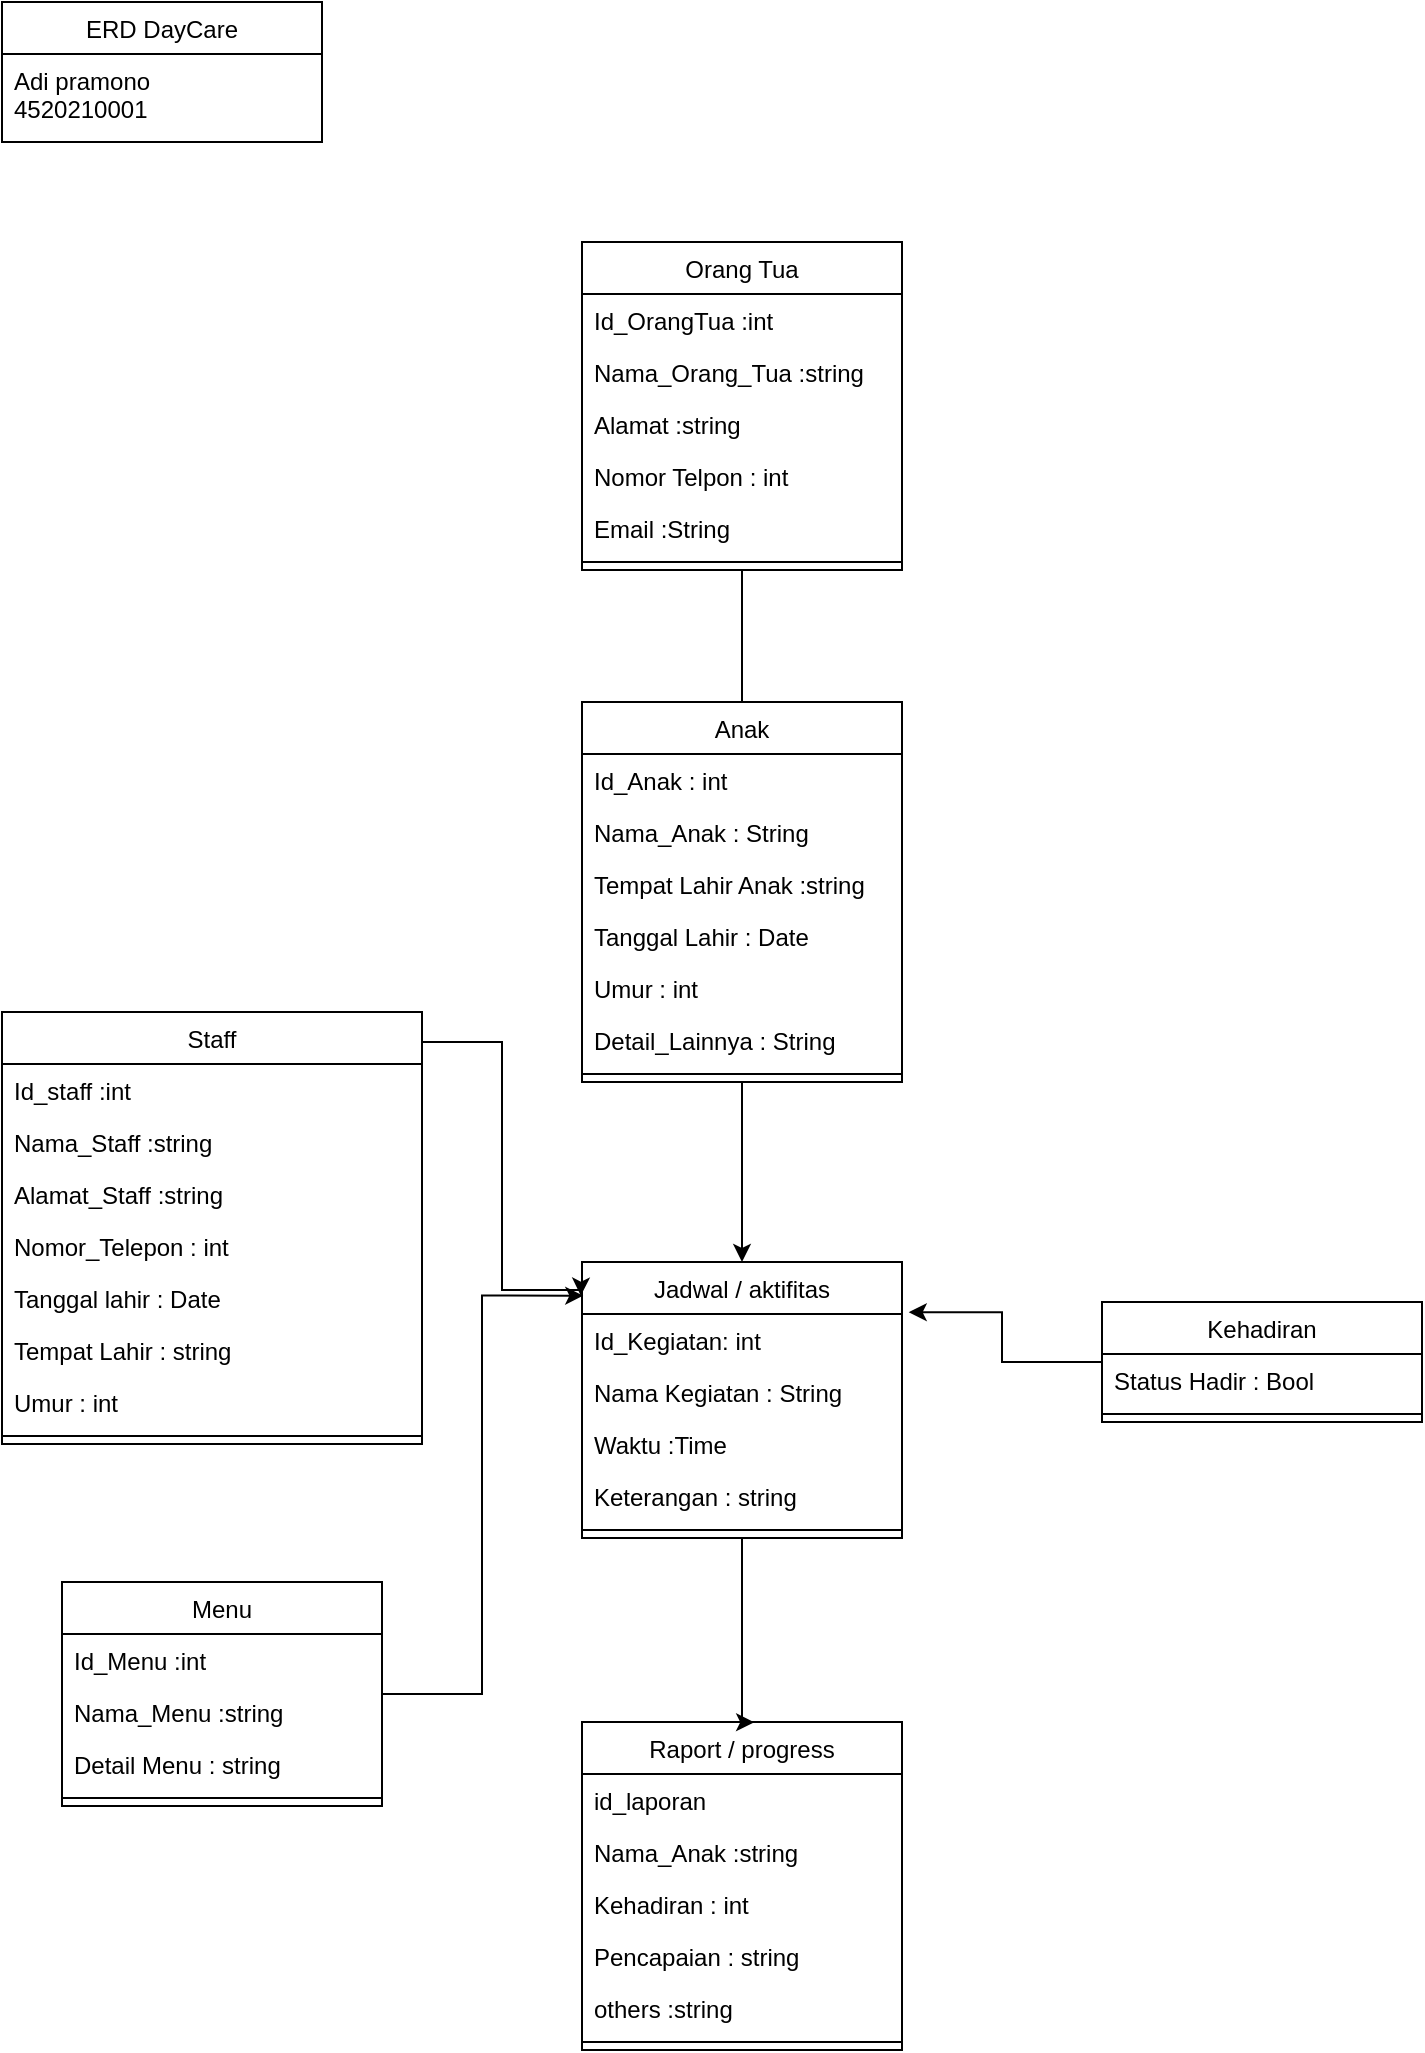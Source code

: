 <mxfile version="24.4.0" type="device">
  <diagram id="R2lEEEUBdFMjLlhIrx00" name="Page-1">
    <mxGraphModel dx="956" dy="557" grid="1" gridSize="10" guides="1" tooltips="1" connect="1" arrows="1" fold="1" page="1" pageScale="1" pageWidth="850" pageHeight="1100" math="0" shadow="0" extFonts="Permanent Marker^https://fonts.googleapis.com/css?family=Permanent+Marker">
      <root>
        <mxCell id="0" />
        <mxCell id="1" parent="0" />
        <mxCell id="NqsxxJd9G5-ZB82anUS9-9" value="Staff" style="swimlane;fontStyle=0;align=center;verticalAlign=top;childLayout=stackLayout;horizontal=1;startSize=26;horizontalStack=0;resizeParent=1;resizeLast=0;collapsible=1;marginBottom=0;rounded=0;shadow=0;strokeWidth=1;" parent="1" vertex="1">
          <mxGeometry y="505" width="210" height="216" as="geometry">
            <mxRectangle x="130" y="380" width="160" height="26" as="alternateBounds" />
          </mxGeometry>
        </mxCell>
        <mxCell id="NqsxxJd9G5-ZB82anUS9-10" value="Id_staff :int" style="text;align=left;verticalAlign=top;spacingLeft=4;spacingRight=4;overflow=hidden;rotatable=0;points=[[0,0.5],[1,0.5]];portConstraint=eastwest;" parent="NqsxxJd9G5-ZB82anUS9-9" vertex="1">
          <mxGeometry y="26" width="210" height="26" as="geometry" />
        </mxCell>
        <mxCell id="NqsxxJd9G5-ZB82anUS9-11" value="Nama_Staff :string" style="text;align=left;verticalAlign=top;spacingLeft=4;spacingRight=4;overflow=hidden;rotatable=0;points=[[0,0.5],[1,0.5]];portConstraint=eastwest;rounded=0;shadow=0;html=0;" parent="NqsxxJd9G5-ZB82anUS9-9" vertex="1">
          <mxGeometry y="52" width="210" height="26" as="geometry" />
        </mxCell>
        <mxCell id="NqsxxJd9G5-ZB82anUS9-12" value="Alamat_Staff :string" style="text;align=left;verticalAlign=top;spacingLeft=4;spacingRight=4;overflow=hidden;rotatable=0;points=[[0,0.5],[1,0.5]];portConstraint=eastwest;rounded=0;shadow=0;html=0;" parent="NqsxxJd9G5-ZB82anUS9-9" vertex="1">
          <mxGeometry y="78" width="210" height="26" as="geometry" />
        </mxCell>
        <mxCell id="NqsxxJd9G5-ZB82anUS9-13" value="Nomor_Telepon : int" style="text;align=left;verticalAlign=top;spacingLeft=4;spacingRight=4;overflow=hidden;rotatable=0;points=[[0,0.5],[1,0.5]];portConstraint=eastwest;rounded=0;shadow=0;html=0;" parent="NqsxxJd9G5-ZB82anUS9-9" vertex="1">
          <mxGeometry y="104" width="210" height="26" as="geometry" />
        </mxCell>
        <mxCell id="elW---4ia1FO4kdx2AwF-7" value="Tanggal lahir : Date" style="text;align=left;verticalAlign=top;spacingLeft=4;spacingRight=4;overflow=hidden;rotatable=0;points=[[0,0.5],[1,0.5]];portConstraint=eastwest;rounded=0;shadow=0;html=0;" vertex="1" parent="NqsxxJd9G5-ZB82anUS9-9">
          <mxGeometry y="130" width="210" height="26" as="geometry" />
        </mxCell>
        <mxCell id="elW---4ia1FO4kdx2AwF-6" value="Tempat Lahir : string" style="text;align=left;verticalAlign=top;spacingLeft=4;spacingRight=4;overflow=hidden;rotatable=0;points=[[0,0.5],[1,0.5]];portConstraint=eastwest;rounded=0;shadow=0;html=0;" vertex="1" parent="NqsxxJd9G5-ZB82anUS9-9">
          <mxGeometry y="156" width="210" height="26" as="geometry" />
        </mxCell>
        <mxCell id="elW---4ia1FO4kdx2AwF-8" value="Umur : int" style="text;align=left;verticalAlign=top;spacingLeft=4;spacingRight=4;overflow=hidden;rotatable=0;points=[[0,0.5],[1,0.5]];portConstraint=eastwest;rounded=0;shadow=0;html=0;" vertex="1" parent="NqsxxJd9G5-ZB82anUS9-9">
          <mxGeometry y="182" width="210" height="26" as="geometry" />
        </mxCell>
        <mxCell id="NqsxxJd9G5-ZB82anUS9-14" value="" style="line;html=1;strokeWidth=1;align=left;verticalAlign=middle;spacingTop=-1;spacingLeft=3;spacingRight=3;rotatable=0;labelPosition=right;points=[];portConstraint=eastwest;" parent="NqsxxJd9G5-ZB82anUS9-9" vertex="1">
          <mxGeometry y="208" width="210" height="8" as="geometry" />
        </mxCell>
        <mxCell id="NqsxxJd9G5-ZB82anUS9-20" value="Jadwal / aktifitas" style="swimlane;fontStyle=0;align=center;verticalAlign=top;childLayout=stackLayout;horizontal=1;startSize=26;horizontalStack=0;resizeParent=1;resizeLast=0;collapsible=1;marginBottom=0;rounded=0;shadow=0;strokeWidth=1;" parent="1" vertex="1">
          <mxGeometry x="290" y="630" width="160" height="138" as="geometry">
            <mxRectangle x="340" y="380" width="170" height="26" as="alternateBounds" />
          </mxGeometry>
        </mxCell>
        <mxCell id="NqsxxJd9G5-ZB82anUS9-21" value="Id_Kegiatan: int" style="text;align=left;verticalAlign=top;spacingLeft=4;spacingRight=4;overflow=hidden;rotatable=0;points=[[0,0.5],[1,0.5]];portConstraint=eastwest;" parent="NqsxxJd9G5-ZB82anUS9-20" vertex="1">
          <mxGeometry y="26" width="160" height="26" as="geometry" />
        </mxCell>
        <mxCell id="NqsxxJd9G5-ZB82anUS9-22" value="Nama Kegiatan : String" style="text;align=left;verticalAlign=top;spacingLeft=4;spacingRight=4;overflow=hidden;rotatable=0;points=[[0,0.5],[1,0.5]];portConstraint=eastwest;" parent="NqsxxJd9G5-ZB82anUS9-20" vertex="1">
          <mxGeometry y="52" width="160" height="26" as="geometry" />
        </mxCell>
        <mxCell id="NqsxxJd9G5-ZB82anUS9-23" value="Waktu :Time" style="text;align=left;verticalAlign=top;spacingLeft=4;spacingRight=4;overflow=hidden;rotatable=0;points=[[0,0.5],[1,0.5]];portConstraint=eastwest;" parent="NqsxxJd9G5-ZB82anUS9-20" vertex="1">
          <mxGeometry y="78" width="160" height="26" as="geometry" />
        </mxCell>
        <mxCell id="elW---4ia1FO4kdx2AwF-17" value="Keterangan : string" style="text;align=left;verticalAlign=top;spacingLeft=4;spacingRight=4;overflow=hidden;rotatable=0;points=[[0,0.5],[1,0.5]];portConstraint=eastwest;" vertex="1" parent="NqsxxJd9G5-ZB82anUS9-20">
          <mxGeometry y="104" width="160" height="26" as="geometry" />
        </mxCell>
        <mxCell id="NqsxxJd9G5-ZB82anUS9-24" value="" style="line;html=1;strokeWidth=1;align=left;verticalAlign=middle;spacingTop=-1;spacingLeft=3;spacingRight=3;rotatable=0;labelPosition=right;points=[];portConstraint=eastwest;" parent="NqsxxJd9G5-ZB82anUS9-20" vertex="1">
          <mxGeometry y="130" width="160" height="8" as="geometry" />
        </mxCell>
        <mxCell id="NqsxxJd9G5-ZB82anUS9-25" value="" style="edgeStyle=orthogonalEdgeStyle;rounded=0;orthogonalLoop=1;jettySize=auto;html=1;" parent="1" source="NqsxxJd9G5-ZB82anUS9-26" target="NqsxxJd9G5-ZB82anUS9-55" edge="1">
          <mxGeometry relative="1" as="geometry">
            <Array as="points">
              <mxPoint x="370" y="340" />
              <mxPoint x="370" y="340" />
            </Array>
          </mxGeometry>
        </mxCell>
        <mxCell id="NqsxxJd9G5-ZB82anUS9-26" value="Orang Tua" style="swimlane;fontStyle=0;align=center;verticalAlign=top;childLayout=stackLayout;horizontal=1;startSize=26;horizontalStack=0;resizeParent=1;resizeLast=0;collapsible=1;marginBottom=0;rounded=0;shadow=0;strokeWidth=1;" parent="1" vertex="1">
          <mxGeometry x="290" y="120" width="160" height="164" as="geometry">
            <mxRectangle x="550" y="140" width="160" height="26" as="alternateBounds" />
          </mxGeometry>
        </mxCell>
        <mxCell id="NqsxxJd9G5-ZB82anUS9-27" value="Id_OrangTua :int" style="text;align=left;verticalAlign=top;spacingLeft=4;spacingRight=4;overflow=hidden;rotatable=0;points=[[0,0.5],[1,0.5]];portConstraint=eastwest;" parent="NqsxxJd9G5-ZB82anUS9-26" vertex="1">
          <mxGeometry y="26" width="160" height="26" as="geometry" />
        </mxCell>
        <mxCell id="NqsxxJd9G5-ZB82anUS9-28" value="Nama_Orang_Tua :string" style="text;align=left;verticalAlign=top;spacingLeft=4;spacingRight=4;overflow=hidden;rotatable=0;points=[[0,0.5],[1,0.5]];portConstraint=eastwest;rounded=0;shadow=0;html=0;" parent="NqsxxJd9G5-ZB82anUS9-26" vertex="1">
          <mxGeometry y="52" width="160" height="26" as="geometry" />
        </mxCell>
        <mxCell id="NqsxxJd9G5-ZB82anUS9-29" value="Alamat :string" style="text;align=left;verticalAlign=top;spacingLeft=4;spacingRight=4;overflow=hidden;rotatable=0;points=[[0,0.5],[1,0.5]];portConstraint=eastwest;rounded=0;shadow=0;html=0;" parent="NqsxxJd9G5-ZB82anUS9-26" vertex="1">
          <mxGeometry y="78" width="160" height="26" as="geometry" />
        </mxCell>
        <mxCell id="NqsxxJd9G5-ZB82anUS9-30" value="Nomor Telpon : int" style="text;align=left;verticalAlign=top;spacingLeft=4;spacingRight=4;overflow=hidden;rotatable=0;points=[[0,0.5],[1,0.5]];portConstraint=eastwest;rounded=0;shadow=0;html=0;" parent="NqsxxJd9G5-ZB82anUS9-26" vertex="1">
          <mxGeometry y="104" width="160" height="26" as="geometry" />
        </mxCell>
        <mxCell id="NqsxxJd9G5-ZB82anUS9-31" value="Email :String" style="text;align=left;verticalAlign=top;spacingLeft=4;spacingRight=4;overflow=hidden;rotatable=0;points=[[0,0.5],[1,0.5]];portConstraint=eastwest;rounded=0;shadow=0;html=0;" parent="NqsxxJd9G5-ZB82anUS9-26" vertex="1">
          <mxGeometry y="130" width="160" height="26" as="geometry" />
        </mxCell>
        <mxCell id="NqsxxJd9G5-ZB82anUS9-32" value="" style="line;html=1;strokeWidth=1;align=left;verticalAlign=middle;spacingTop=-1;spacingLeft=3;spacingRight=3;rotatable=0;labelPosition=right;points=[];portConstraint=eastwest;" parent="NqsxxJd9G5-ZB82anUS9-26" vertex="1">
          <mxGeometry y="156" width="160" height="8" as="geometry" />
        </mxCell>
        <mxCell id="NqsxxJd9G5-ZB82anUS9-41" value="Raport / progress" style="swimlane;fontStyle=0;align=center;verticalAlign=top;childLayout=stackLayout;horizontal=1;startSize=0;horizontalStack=0;resizeParent=1;resizeLast=0;collapsible=1;marginBottom=0;rounded=0;shadow=0;strokeWidth=1;" parent="1" vertex="1">
          <mxGeometry x="290" y="860" width="160" height="164" as="geometry">
            <mxRectangle x="550" y="140" width="160" height="26" as="alternateBounds" />
          </mxGeometry>
        </mxCell>
        <mxCell id="elW---4ia1FO4kdx2AwF-3" style="text;align=left;verticalAlign=top;spacingLeft=4;spacingRight=4;overflow=hidden;rotatable=0;points=[[0,0.5],[1,0.5]];portConstraint=eastwest;rounded=0;shadow=0;html=0;strokeColor=default;" vertex="1" parent="NqsxxJd9G5-ZB82anUS9-41">
          <mxGeometry width="160" height="26" as="geometry" />
        </mxCell>
        <mxCell id="NqsxxJd9G5-ZB82anUS9-42" value="id_laporan" style="text;align=left;verticalAlign=top;spacingLeft=4;spacingRight=4;overflow=hidden;rotatable=0;points=[[0,0.5],[1,0.5]];portConstraint=eastwest;" parent="NqsxxJd9G5-ZB82anUS9-41" vertex="1">
          <mxGeometry y="26" width="160" height="26" as="geometry" />
        </mxCell>
        <mxCell id="NqsxxJd9G5-ZB82anUS9-43" value="Nama_Anak :string" style="text;align=left;verticalAlign=top;spacingLeft=4;spacingRight=4;overflow=hidden;rotatable=0;points=[[0,0.5],[1,0.5]];portConstraint=eastwest;rounded=0;shadow=0;html=0;" parent="NqsxxJd9G5-ZB82anUS9-41" vertex="1">
          <mxGeometry y="52" width="160" height="26" as="geometry" />
        </mxCell>
        <mxCell id="NqsxxJd9G5-ZB82anUS9-44" value="Kehadiran : int&#xa;" style="text;align=left;verticalAlign=top;spacingLeft=4;spacingRight=4;overflow=hidden;rotatable=0;points=[[0,0.5],[1,0.5]];portConstraint=eastwest;rounded=0;shadow=0;html=0;" parent="NqsxxJd9G5-ZB82anUS9-41" vertex="1">
          <mxGeometry y="78" width="160" height="26" as="geometry" />
        </mxCell>
        <mxCell id="NqsxxJd9G5-ZB82anUS9-45" value="Pencapaian : string" style="text;align=left;verticalAlign=top;spacingLeft=4;spacingRight=4;overflow=hidden;rotatable=0;points=[[0,0.5],[1,0.5]];portConstraint=eastwest;rounded=0;shadow=0;html=0;" parent="NqsxxJd9G5-ZB82anUS9-41" vertex="1">
          <mxGeometry y="104" width="160" height="26" as="geometry" />
        </mxCell>
        <mxCell id="NqsxxJd9G5-ZB82anUS9-46" value="others :string&#xa;" style="text;align=left;verticalAlign=top;spacingLeft=4;spacingRight=4;overflow=hidden;rotatable=0;points=[[0,0.5],[1,0.5]];portConstraint=eastwest;rounded=0;shadow=0;html=0;" parent="NqsxxJd9G5-ZB82anUS9-41" vertex="1">
          <mxGeometry y="130" width="160" height="26" as="geometry" />
        </mxCell>
        <mxCell id="NqsxxJd9G5-ZB82anUS9-47" value="" style="line;html=1;strokeWidth=1;align=left;verticalAlign=middle;spacingTop=-1;spacingLeft=3;spacingRight=3;rotatable=0;labelPosition=right;points=[];portConstraint=eastwest;" parent="NqsxxJd9G5-ZB82anUS9-41" vertex="1">
          <mxGeometry y="156" width="160" height="8" as="geometry" />
        </mxCell>
        <mxCell id="NqsxxJd9G5-ZB82anUS9-48" value="" style="edgeStyle=orthogonalEdgeStyle;rounded=0;orthogonalLoop=1;jettySize=auto;html=1;entryX=0.004;entryY=0.122;entryDx=0;entryDy=0;entryPerimeter=0;" parent="1" source="NqsxxJd9G5-ZB82anUS9-49" target="NqsxxJd9G5-ZB82anUS9-20" edge="1">
          <mxGeometry relative="1" as="geometry" />
        </mxCell>
        <mxCell id="NqsxxJd9G5-ZB82anUS9-49" value="Menu" style="swimlane;fontStyle=0;align=center;verticalAlign=top;childLayout=stackLayout;horizontal=1;startSize=26;horizontalStack=0;resizeParent=1;resizeLast=0;collapsible=1;marginBottom=0;rounded=0;shadow=0;strokeWidth=1;" parent="1" vertex="1">
          <mxGeometry x="30" y="790" width="160" height="112" as="geometry">
            <mxRectangle x="550" y="140" width="160" height="26" as="alternateBounds" />
          </mxGeometry>
        </mxCell>
        <mxCell id="NqsxxJd9G5-ZB82anUS9-50" value="Id_Menu :int" style="text;align=left;verticalAlign=top;spacingLeft=4;spacingRight=4;overflow=hidden;rotatable=0;points=[[0,0.5],[1,0.5]];portConstraint=eastwest;" parent="NqsxxJd9G5-ZB82anUS9-49" vertex="1">
          <mxGeometry y="26" width="160" height="26" as="geometry" />
        </mxCell>
        <mxCell id="NqsxxJd9G5-ZB82anUS9-51" value="Nama_Menu :string" style="text;align=left;verticalAlign=top;spacingLeft=4;spacingRight=4;overflow=hidden;rotatable=0;points=[[0,0.5],[1,0.5]];portConstraint=eastwest;rounded=0;shadow=0;html=0;" parent="NqsxxJd9G5-ZB82anUS9-49" vertex="1">
          <mxGeometry y="52" width="160" height="26" as="geometry" />
        </mxCell>
        <mxCell id="NqsxxJd9G5-ZB82anUS9-52" value="Detail Menu : string" style="text;align=left;verticalAlign=top;spacingLeft=4;spacingRight=4;overflow=hidden;rotatable=0;points=[[0,0.5],[1,0.5]];portConstraint=eastwest;rounded=0;shadow=0;html=0;" parent="NqsxxJd9G5-ZB82anUS9-49" vertex="1">
          <mxGeometry y="78" width="160" height="26" as="geometry" />
        </mxCell>
        <mxCell id="NqsxxJd9G5-ZB82anUS9-53" value="" style="line;html=1;strokeWidth=1;align=left;verticalAlign=middle;spacingTop=-1;spacingLeft=3;spacingRight=3;rotatable=0;labelPosition=right;points=[];portConstraint=eastwest;" parent="NqsxxJd9G5-ZB82anUS9-49" vertex="1">
          <mxGeometry y="104" width="160" height="8" as="geometry" />
        </mxCell>
        <mxCell id="elW---4ia1FO4kdx2AwF-1" style="edgeStyle=orthogonalEdgeStyle;rounded=0;orthogonalLoop=1;jettySize=auto;html=1;exitX=0.5;exitY=1;exitDx=0;exitDy=0;entryX=0.5;entryY=0;entryDx=0;entryDy=0;" edge="1" parent="1" source="NqsxxJd9G5-ZB82anUS9-54" target="NqsxxJd9G5-ZB82anUS9-20">
          <mxGeometry relative="1" as="geometry" />
        </mxCell>
        <mxCell id="NqsxxJd9G5-ZB82anUS9-54" value="Anak" style="swimlane;fontStyle=0;align=center;verticalAlign=top;childLayout=stackLayout;horizontal=1;startSize=26;horizontalStack=0;resizeParent=1;resizeLast=0;collapsible=1;marginBottom=0;rounded=0;shadow=0;strokeWidth=1;" parent="1" vertex="1">
          <mxGeometry x="290" y="350" width="160" height="190" as="geometry">
            <mxRectangle x="550" y="140" width="160" height="26" as="alternateBounds" />
          </mxGeometry>
        </mxCell>
        <mxCell id="NqsxxJd9G5-ZB82anUS9-55" value="Id_Anak : int" style="text;align=left;verticalAlign=top;spacingLeft=4;spacingRight=4;overflow=hidden;rotatable=0;points=[[0,0.5],[1,0.5]];portConstraint=eastwest;" parent="NqsxxJd9G5-ZB82anUS9-54" vertex="1">
          <mxGeometry y="26" width="160" height="26" as="geometry" />
        </mxCell>
        <mxCell id="NqsxxJd9G5-ZB82anUS9-56" value="Nama_Anak : String" style="text;align=left;verticalAlign=top;spacingLeft=4;spacingRight=4;overflow=hidden;rotatable=0;points=[[0,0.5],[1,0.5]];portConstraint=eastwest;rounded=0;shadow=0;html=0;" parent="NqsxxJd9G5-ZB82anUS9-54" vertex="1">
          <mxGeometry y="52" width="160" height="26" as="geometry" />
        </mxCell>
        <mxCell id="NqsxxJd9G5-ZB82anUS9-57" value="Tempat Lahir Anak :string" style="text;align=left;verticalAlign=top;spacingLeft=4;spacingRight=4;overflow=hidden;rotatable=0;points=[[0,0.5],[1,0.5]];portConstraint=eastwest;rounded=0;shadow=0;html=0;" parent="NqsxxJd9G5-ZB82anUS9-54" vertex="1">
          <mxGeometry y="78" width="160" height="26" as="geometry" />
        </mxCell>
        <mxCell id="NqsxxJd9G5-ZB82anUS9-58" value="Tanggal Lahir : Date" style="text;align=left;verticalAlign=top;spacingLeft=4;spacingRight=4;overflow=hidden;rotatable=0;points=[[0,0.5],[1,0.5]];portConstraint=eastwest;rounded=0;shadow=0;html=0;" parent="NqsxxJd9G5-ZB82anUS9-54" vertex="1">
          <mxGeometry y="104" width="160" height="26" as="geometry" />
        </mxCell>
        <mxCell id="NqsxxJd9G5-ZB82anUS9-59" value="Umur : int" style="text;align=left;verticalAlign=top;spacingLeft=4;spacingRight=4;overflow=hidden;rotatable=0;points=[[0,0.5],[1,0.5]];portConstraint=eastwest;rounded=0;shadow=0;html=0;" parent="NqsxxJd9G5-ZB82anUS9-54" vertex="1">
          <mxGeometry y="130" width="160" height="26" as="geometry" />
        </mxCell>
        <mxCell id="NqsxxJd9G5-ZB82anUS9-60" value="Detail_Lainnya : String" style="text;align=left;verticalAlign=top;spacingLeft=4;spacingRight=4;overflow=hidden;rotatable=0;points=[[0,0.5],[1,0.5]];portConstraint=eastwest;rounded=0;shadow=0;html=0;" parent="NqsxxJd9G5-ZB82anUS9-54" vertex="1">
          <mxGeometry y="156" width="160" height="26" as="geometry" />
        </mxCell>
        <mxCell id="NqsxxJd9G5-ZB82anUS9-61" value="" style="line;html=1;strokeWidth=1;align=left;verticalAlign=middle;spacingTop=-1;spacingLeft=3;spacingRight=3;rotatable=0;labelPosition=right;points=[];portConstraint=eastwest;" parent="NqsxxJd9G5-ZB82anUS9-54" vertex="1">
          <mxGeometry y="182" width="160" height="8" as="geometry" />
        </mxCell>
        <mxCell id="elW---4ia1FO4kdx2AwF-4" style="edgeStyle=orthogonalEdgeStyle;rounded=0;orthogonalLoop=1;jettySize=auto;html=1;exitX=0.5;exitY=1;exitDx=0;exitDy=0;entryX=0.538;entryY=0.005;entryDx=0;entryDy=0;entryPerimeter=0;" edge="1" parent="1" source="NqsxxJd9G5-ZB82anUS9-20" target="elW---4ia1FO4kdx2AwF-3">
          <mxGeometry relative="1" as="geometry">
            <Array as="points">
              <mxPoint x="370" y="860" />
            </Array>
          </mxGeometry>
        </mxCell>
        <mxCell id="elW---4ia1FO4kdx2AwF-5" style="edgeStyle=orthogonalEdgeStyle;rounded=0;orthogonalLoop=1;jettySize=auto;html=1;exitX=1;exitY=0;exitDx=0;exitDy=0;entryX=-0.004;entryY=0.122;entryDx=0;entryDy=0;entryPerimeter=0;" edge="1" parent="1" source="NqsxxJd9G5-ZB82anUS9-9" target="NqsxxJd9G5-ZB82anUS9-20">
          <mxGeometry relative="1" as="geometry">
            <Array as="points">
              <mxPoint x="210" y="520" />
              <mxPoint x="250" y="520" />
              <mxPoint x="250" y="644" />
            </Array>
          </mxGeometry>
        </mxCell>
        <mxCell id="elW---4ia1FO4kdx2AwF-11" value="Kehadiran" style="swimlane;fontStyle=0;align=center;verticalAlign=top;childLayout=stackLayout;horizontal=1;startSize=26;horizontalStack=0;resizeParent=1;resizeLast=0;collapsible=1;marginBottom=0;rounded=0;shadow=0;strokeWidth=1;" vertex="1" parent="1">
          <mxGeometry x="550" y="650" width="160" height="60" as="geometry">
            <mxRectangle x="550" y="140" width="160" height="26" as="alternateBounds" />
          </mxGeometry>
        </mxCell>
        <mxCell id="elW---4ia1FO4kdx2AwF-12" value="Status Hadir : Bool" style="text;align=left;verticalAlign=top;spacingLeft=4;spacingRight=4;overflow=hidden;rotatable=0;points=[[0,0.5],[1,0.5]];portConstraint=eastwest;" vertex="1" parent="elW---4ia1FO4kdx2AwF-11">
          <mxGeometry y="26" width="160" height="26" as="geometry" />
        </mxCell>
        <mxCell id="elW---4ia1FO4kdx2AwF-15" value="" style="line;html=1;strokeWidth=1;align=left;verticalAlign=middle;spacingTop=-1;spacingLeft=3;spacingRight=3;rotatable=0;labelPosition=right;points=[];portConstraint=eastwest;" vertex="1" parent="elW---4ia1FO4kdx2AwF-11">
          <mxGeometry y="52" width="160" height="8" as="geometry" />
        </mxCell>
        <mxCell id="elW---4ia1FO4kdx2AwF-16" style="edgeStyle=orthogonalEdgeStyle;rounded=0;orthogonalLoop=1;jettySize=auto;html=1;entryX=1.021;entryY=0.182;entryDx=0;entryDy=0;entryPerimeter=0;" edge="1" parent="1" source="elW---4ia1FO4kdx2AwF-11" target="NqsxxJd9G5-ZB82anUS9-20">
          <mxGeometry relative="1" as="geometry" />
        </mxCell>
        <mxCell id="elW---4ia1FO4kdx2AwF-18" value="ERD DayCare" style="swimlane;fontStyle=0;align=center;verticalAlign=top;childLayout=stackLayout;horizontal=1;startSize=26;horizontalStack=0;resizeParent=1;resizeLast=0;collapsible=1;marginBottom=0;rounded=0;shadow=0;strokeWidth=1;" vertex="1" parent="1">
          <mxGeometry width="160" height="70" as="geometry">
            <mxRectangle x="550" y="140" width="160" height="26" as="alternateBounds" />
          </mxGeometry>
        </mxCell>
        <mxCell id="elW---4ia1FO4kdx2AwF-20" value="Adi pramono &#xa;4520210001" style="text;align=left;verticalAlign=top;spacingLeft=4;spacingRight=4;overflow=hidden;rotatable=0;points=[[0,0.5],[1,0.5]];portConstraint=eastwest;rounded=0;shadow=0;html=0;" vertex="1" parent="elW---4ia1FO4kdx2AwF-18">
          <mxGeometry y="26" width="160" height="34" as="geometry" />
        </mxCell>
      </root>
    </mxGraphModel>
  </diagram>
</mxfile>
